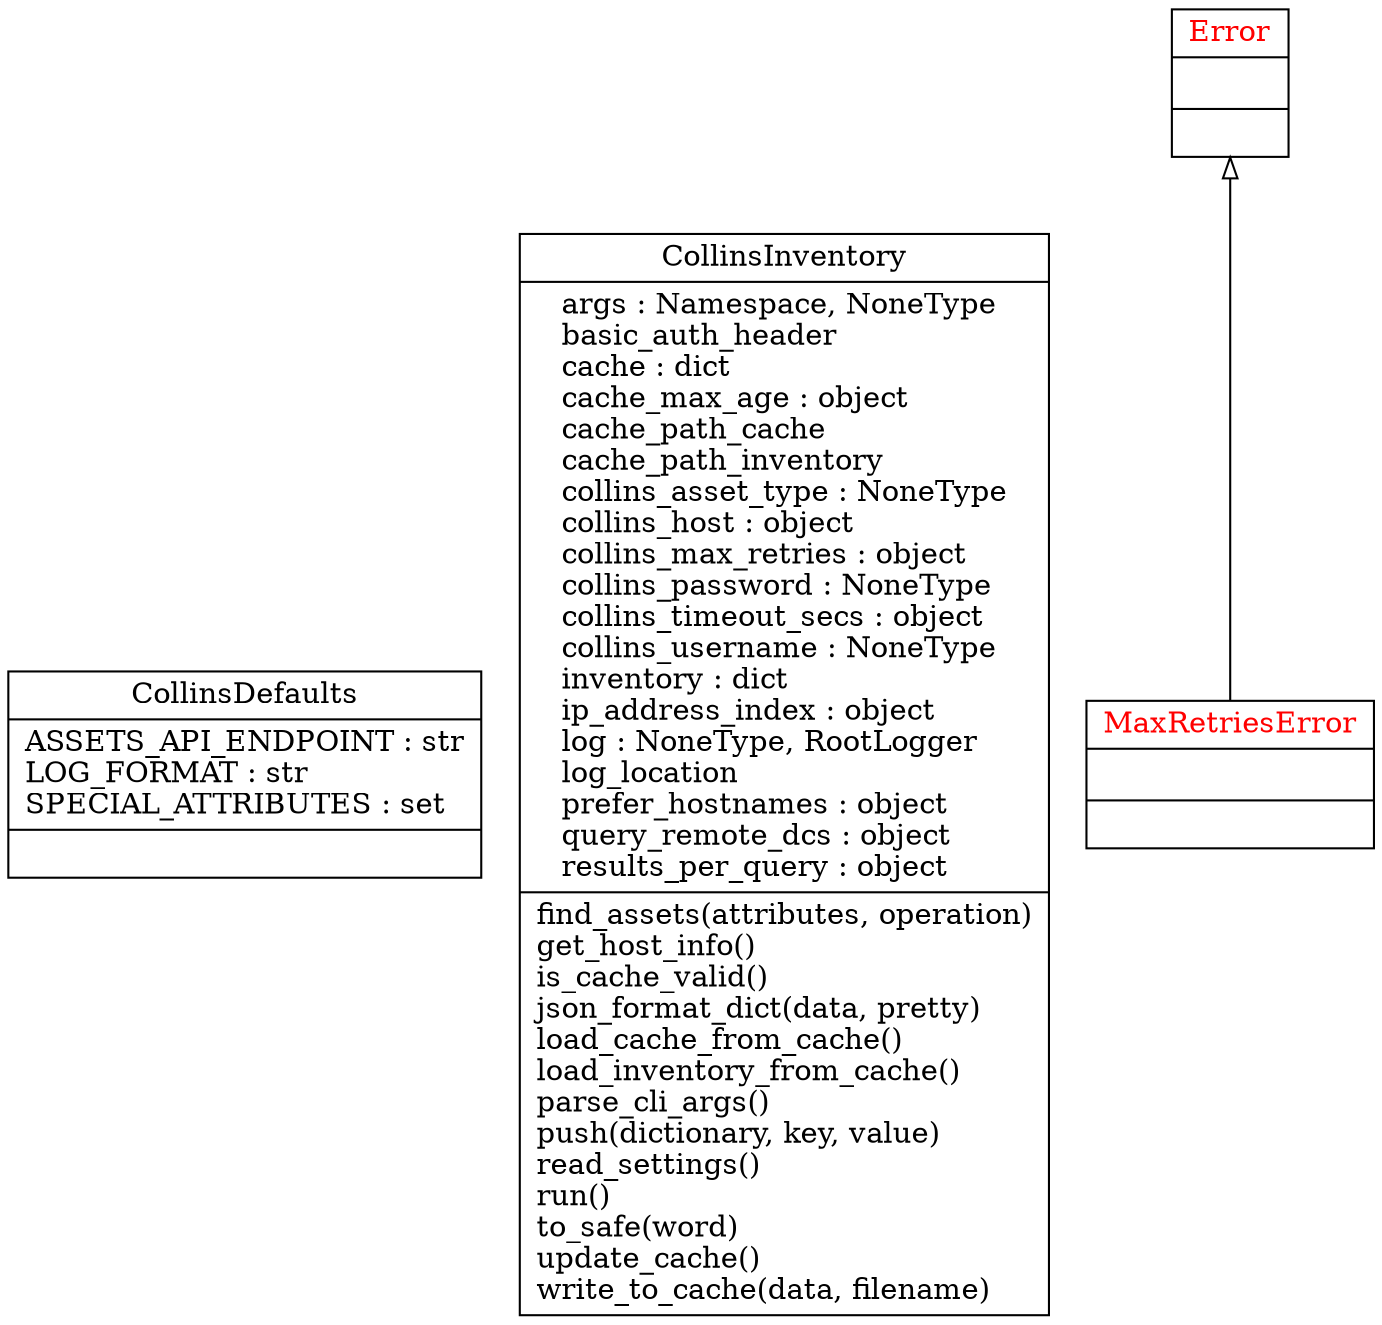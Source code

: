 digraph "classes_2" {
rankdir=BT
charset="utf-8"
"collins.CollinsDefaults" [color="black", fontcolor="black", label=<{CollinsDefaults|ASSETS_API_ENDPOINT : str<br ALIGN="LEFT"/>LOG_FORMAT : str<br ALIGN="LEFT"/>SPECIAL_ATTRIBUTES : set<br ALIGN="LEFT"/>|}>, shape="record", style="solid"];
"collins.CollinsInventory" [color="black", fontcolor="black", label=<{CollinsInventory|args : Namespace, NoneType<br ALIGN="LEFT"/>basic_auth_header<br ALIGN="LEFT"/>cache : dict<br ALIGN="LEFT"/>cache_max_age : object<br ALIGN="LEFT"/>cache_path_cache<br ALIGN="LEFT"/>cache_path_inventory<br ALIGN="LEFT"/>collins_asset_type : NoneType<br ALIGN="LEFT"/>collins_host : object<br ALIGN="LEFT"/>collins_max_retries : object<br ALIGN="LEFT"/>collins_password : NoneType<br ALIGN="LEFT"/>collins_timeout_secs : object<br ALIGN="LEFT"/>collins_username : NoneType<br ALIGN="LEFT"/>inventory : dict<br ALIGN="LEFT"/>ip_address_index : object<br ALIGN="LEFT"/>log : NoneType, RootLogger<br ALIGN="LEFT"/>log_location<br ALIGN="LEFT"/>prefer_hostnames : object<br ALIGN="LEFT"/>query_remote_dcs : object<br ALIGN="LEFT"/>results_per_query : object<br ALIGN="LEFT"/>|find_assets(attributes, operation)<br ALIGN="LEFT"/>get_host_info()<br ALIGN="LEFT"/>is_cache_valid()<br ALIGN="LEFT"/>json_format_dict(data, pretty)<br ALIGN="LEFT"/>load_cache_from_cache()<br ALIGN="LEFT"/>load_inventory_from_cache()<br ALIGN="LEFT"/>parse_cli_args()<br ALIGN="LEFT"/>push(dictionary, key, value)<br ALIGN="LEFT"/>read_settings()<br ALIGN="LEFT"/>run()<br ALIGN="LEFT"/>to_safe(word)<br ALIGN="LEFT"/>update_cache()<br ALIGN="LEFT"/>write_to_cache(data, filename)<br ALIGN="LEFT"/>}>, shape="record", style="solid"];
"collins.Error" [color="black", fontcolor="red", label=<{Error|<br ALIGN="LEFT"/>|}>, shape="record", style="solid"];
"collins.MaxRetriesError" [color="black", fontcolor="red", label=<{MaxRetriesError|<br ALIGN="LEFT"/>|}>, shape="record", style="solid"];
"collins.MaxRetriesError" -> "collins.Error" [arrowhead="empty", arrowtail="none"];
}
